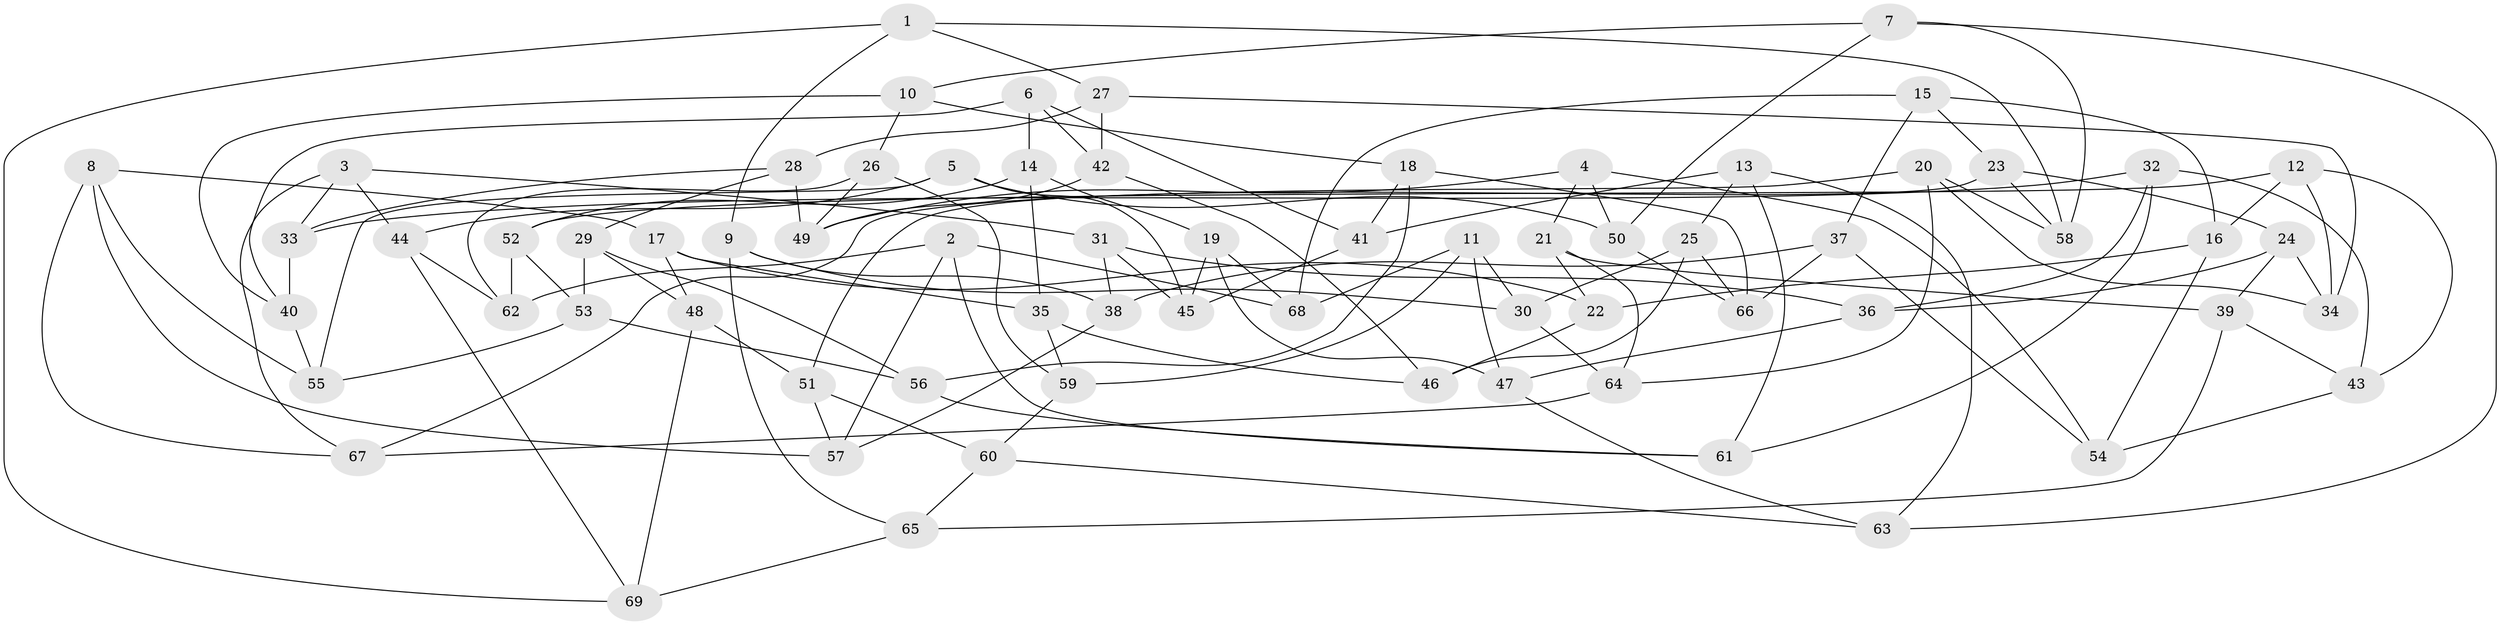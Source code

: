 // coarse degree distribution, {9: 0.14814814814814814, 8: 0.1111111111111111, 12: 0.037037037037037035, 10: 0.07407407407407407, 6: 0.1111111111111111, 11: 0.07407407407407407, 4: 0.2962962962962963, 7: 0.037037037037037035, 5: 0.037037037037037035, 3: 0.07407407407407407}
// Generated by graph-tools (version 1.1) at 2025/20/03/04/25 18:20:39]
// undirected, 69 vertices, 138 edges
graph export_dot {
graph [start="1"]
  node [color=gray90,style=filled];
  1;
  2;
  3;
  4;
  5;
  6;
  7;
  8;
  9;
  10;
  11;
  12;
  13;
  14;
  15;
  16;
  17;
  18;
  19;
  20;
  21;
  22;
  23;
  24;
  25;
  26;
  27;
  28;
  29;
  30;
  31;
  32;
  33;
  34;
  35;
  36;
  37;
  38;
  39;
  40;
  41;
  42;
  43;
  44;
  45;
  46;
  47;
  48;
  49;
  50;
  51;
  52;
  53;
  54;
  55;
  56;
  57;
  58;
  59;
  60;
  61;
  62;
  63;
  64;
  65;
  66;
  67;
  68;
  69;
  1 -- 69;
  1 -- 58;
  1 -- 9;
  1 -- 27;
  2 -- 68;
  2 -- 61;
  2 -- 62;
  2 -- 57;
  3 -- 33;
  3 -- 31;
  3 -- 67;
  3 -- 44;
  4 -- 21;
  4 -- 54;
  4 -- 50;
  4 -- 49;
  5 -- 55;
  5 -- 44;
  5 -- 50;
  5 -- 45;
  6 -- 14;
  6 -- 41;
  6 -- 42;
  6 -- 40;
  7 -- 10;
  7 -- 50;
  7 -- 63;
  7 -- 58;
  8 -- 17;
  8 -- 55;
  8 -- 67;
  8 -- 57;
  9 -- 65;
  9 -- 30;
  9 -- 38;
  10 -- 18;
  10 -- 26;
  10 -- 40;
  11 -- 59;
  11 -- 30;
  11 -- 68;
  11 -- 47;
  12 -- 52;
  12 -- 43;
  12 -- 34;
  12 -- 16;
  13 -- 25;
  13 -- 41;
  13 -- 63;
  13 -- 61;
  14 -- 52;
  14 -- 19;
  14 -- 35;
  15 -- 68;
  15 -- 16;
  15 -- 23;
  15 -- 37;
  16 -- 22;
  16 -- 54;
  17 -- 22;
  17 -- 48;
  17 -- 35;
  18 -- 41;
  18 -- 56;
  18 -- 66;
  19 -- 45;
  19 -- 47;
  19 -- 68;
  20 -- 34;
  20 -- 67;
  20 -- 58;
  20 -- 64;
  21 -- 22;
  21 -- 39;
  21 -- 64;
  22 -- 46;
  23 -- 24;
  23 -- 58;
  23 -- 51;
  24 -- 34;
  24 -- 39;
  24 -- 36;
  25 -- 30;
  25 -- 46;
  25 -- 66;
  26 -- 59;
  26 -- 62;
  26 -- 49;
  27 -- 34;
  27 -- 42;
  27 -- 28;
  28 -- 49;
  28 -- 29;
  28 -- 33;
  29 -- 56;
  29 -- 53;
  29 -- 48;
  30 -- 64;
  31 -- 45;
  31 -- 38;
  31 -- 36;
  32 -- 36;
  32 -- 43;
  32 -- 33;
  32 -- 61;
  33 -- 40;
  35 -- 46;
  35 -- 59;
  36 -- 47;
  37 -- 38;
  37 -- 66;
  37 -- 54;
  38 -- 57;
  39 -- 43;
  39 -- 65;
  40 -- 55;
  41 -- 45;
  42 -- 46;
  42 -- 49;
  43 -- 54;
  44 -- 69;
  44 -- 62;
  47 -- 63;
  48 -- 69;
  48 -- 51;
  50 -- 66;
  51 -- 60;
  51 -- 57;
  52 -- 62;
  52 -- 53;
  53 -- 55;
  53 -- 56;
  56 -- 61;
  59 -- 60;
  60 -- 65;
  60 -- 63;
  64 -- 67;
  65 -- 69;
}
